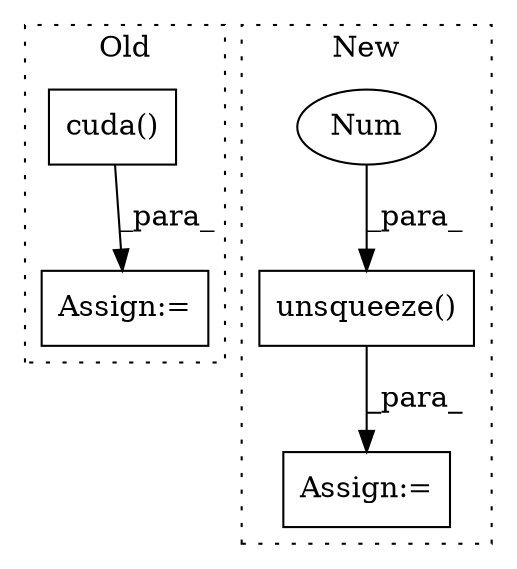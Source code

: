 digraph G {
subgraph cluster0 {
1 [label="cuda()" a="75" s="10084" l="22" shape="box"];
4 [label="Assign:=" a="68" s="10057" l="4" shape="box"];
label = "Old";
style="dotted";
}
subgraph cluster1 {
2 [label="unsqueeze()" a="75" s="7414,7441" l="26,1" shape="box"];
3 [label="Num" a="76" s="7440" l="1" shape="ellipse"];
5 [label="Assign:=" a="68" s="8076" l="26" shape="box"];
label = "New";
style="dotted";
}
1 -> 4 [label="_para_"];
2 -> 5 [label="_para_"];
3 -> 2 [label="_para_"];
}